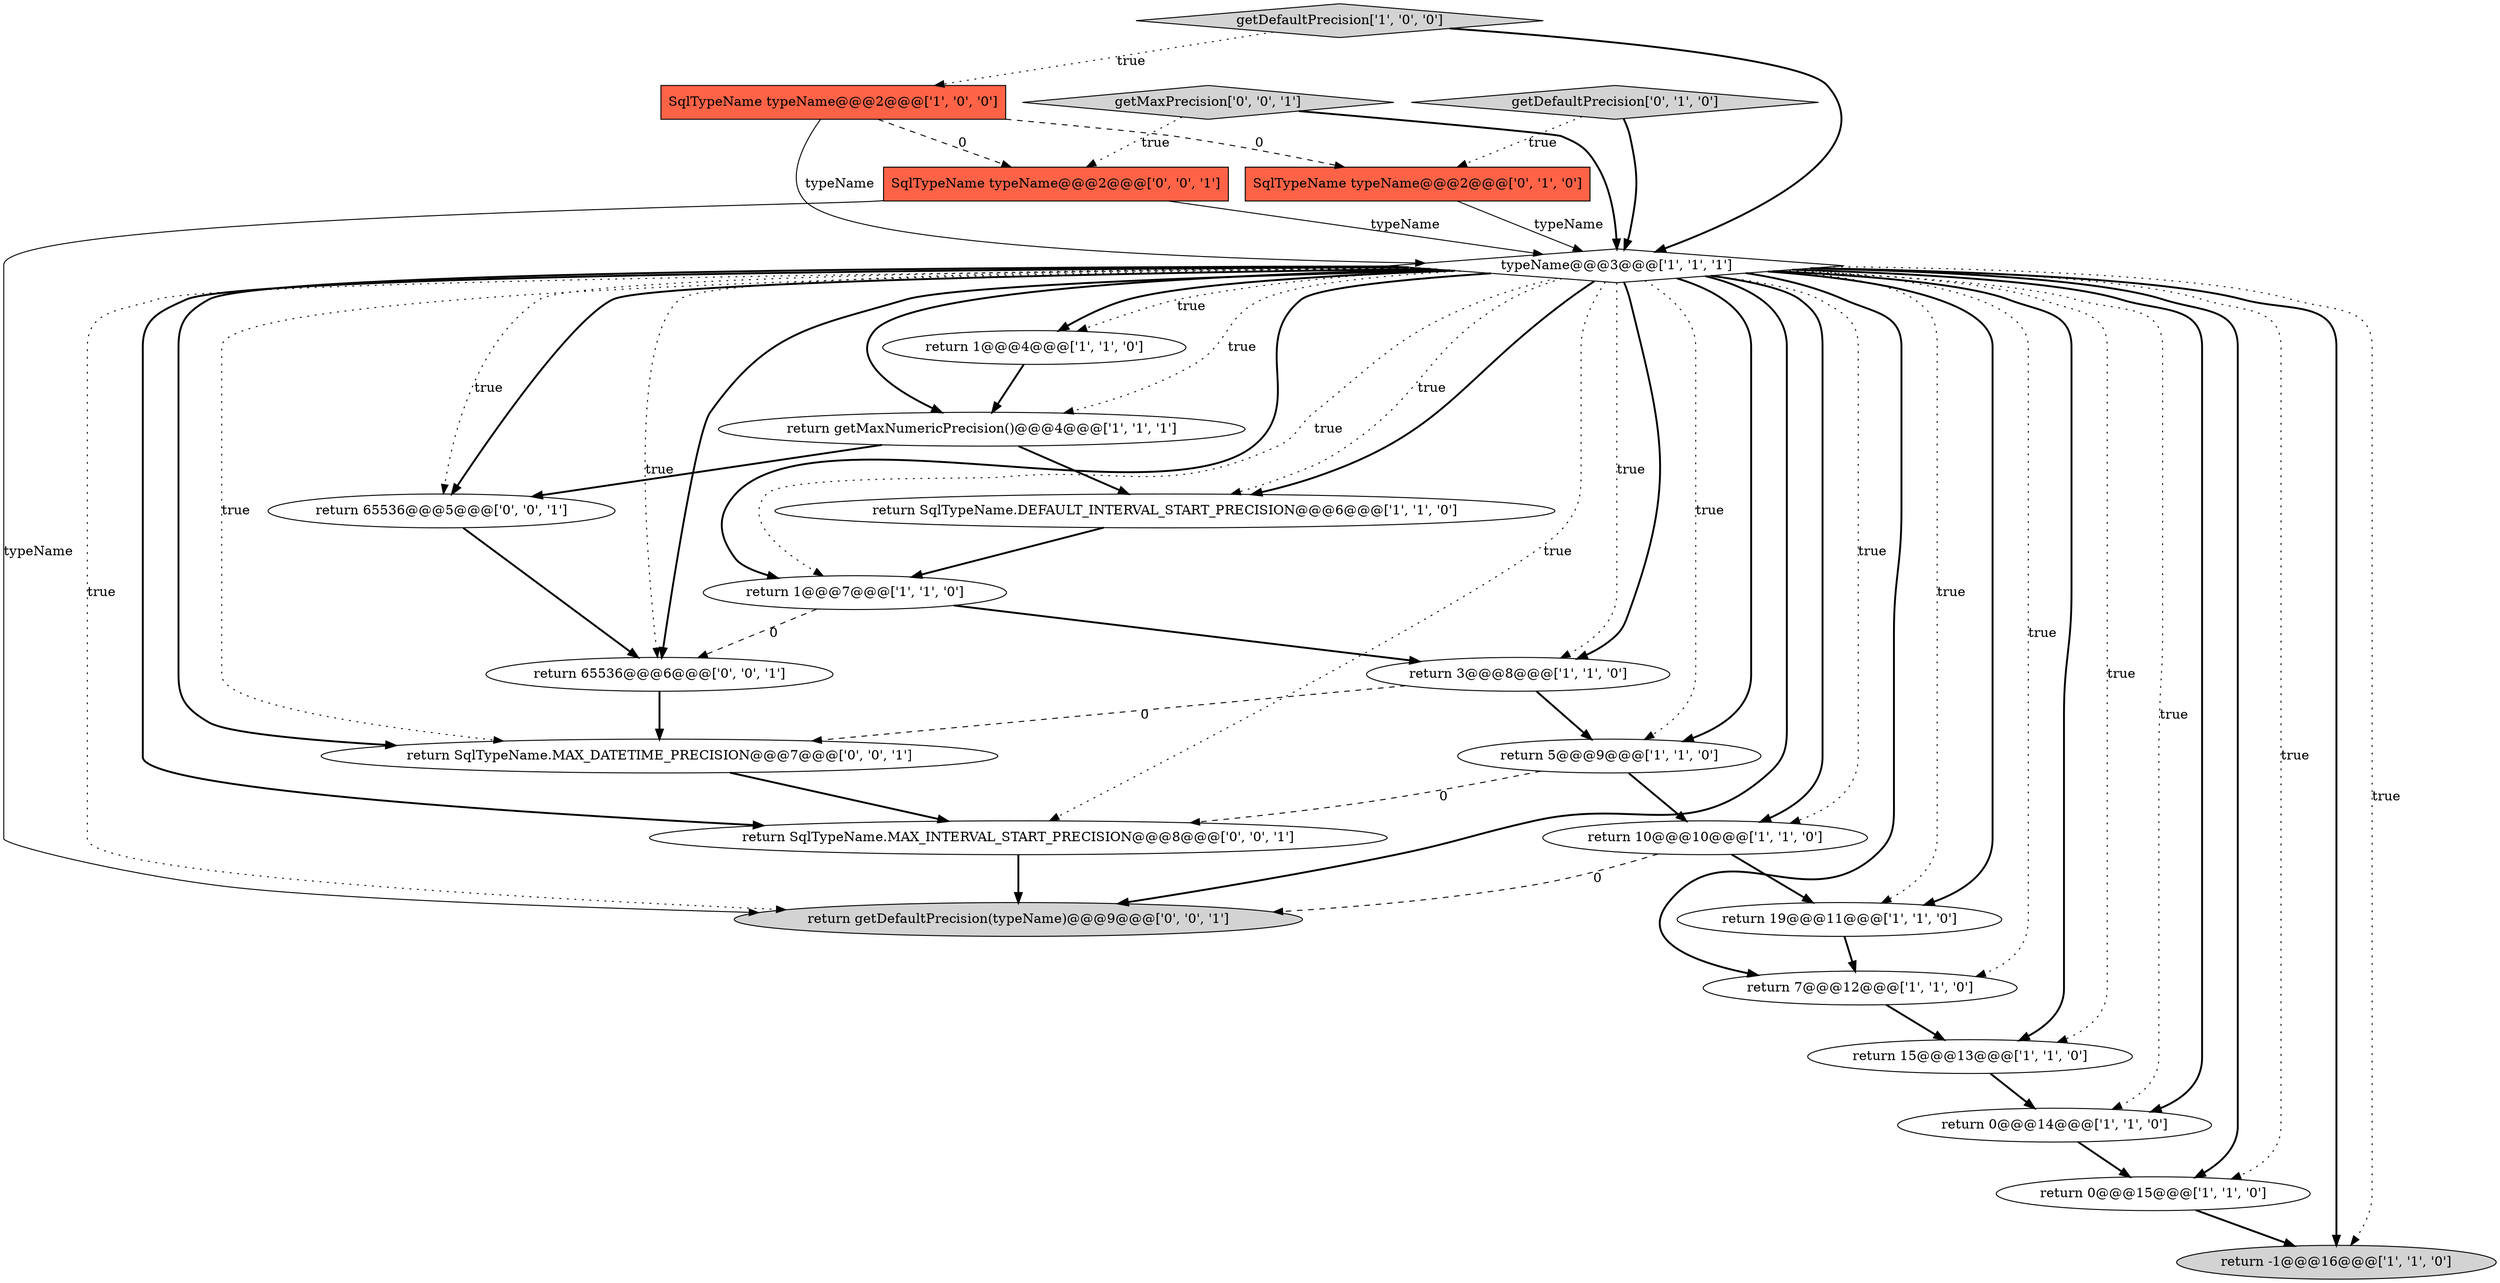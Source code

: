 digraph {
22 [style = filled, label = "SqlTypeName typeName@@@2@@@['0', '0', '1']", fillcolor = tomato, shape = box image = "AAA0AAABBB3BBB"];
6 [style = filled, label = "return 3@@@8@@@['1', '1', '0']", fillcolor = white, shape = ellipse image = "AAA0AAABBB1BBB"];
18 [style = filled, label = "getMaxPrecision['0', '0', '1']", fillcolor = lightgray, shape = diamond image = "AAA0AAABBB3BBB"];
1 [style = filled, label = "return 0@@@15@@@['1', '1', '0']", fillcolor = white, shape = ellipse image = "AAA0AAABBB1BBB"];
10 [style = filled, label = "return 19@@@11@@@['1', '1', '0']", fillcolor = white, shape = ellipse image = "AAA0AAABBB1BBB"];
14 [style = filled, label = "return 5@@@9@@@['1', '1', '0']", fillcolor = white, shape = ellipse image = "AAA0AAABBB1BBB"];
9 [style = filled, label = "return SqlTypeName.DEFAULT_INTERVAL_START_PRECISION@@@6@@@['1', '1', '0']", fillcolor = white, shape = ellipse image = "AAA0AAABBB1BBB"];
3 [style = filled, label = "SqlTypeName typeName@@@2@@@['1', '0', '0']", fillcolor = tomato, shape = box image = "AAA1AAABBB1BBB"];
20 [style = filled, label = "return SqlTypeName.MAX_DATETIME_PRECISION@@@7@@@['0', '0', '1']", fillcolor = white, shape = ellipse image = "AAA0AAABBB3BBB"];
21 [style = filled, label = "return getDefaultPrecision(typeName)@@@9@@@['0', '0', '1']", fillcolor = lightgray, shape = ellipse image = "AAA0AAABBB3BBB"];
13 [style = filled, label = "return 1@@@7@@@['1', '1', '0']", fillcolor = white, shape = ellipse image = "AAA0AAABBB1BBB"];
7 [style = filled, label = "typeName@@@3@@@['1', '1', '1']", fillcolor = white, shape = diamond image = "AAA0AAABBB1BBB"];
15 [style = filled, label = "return getMaxNumericPrecision()@@@4@@@['1', '1', '1']", fillcolor = white, shape = ellipse image = "AAA0AAABBB1BBB"];
12 [style = filled, label = "getDefaultPrecision['1', '0', '0']", fillcolor = lightgray, shape = diamond image = "AAA0AAABBB1BBB"];
4 [style = filled, label = "return 1@@@4@@@['1', '1', '0']", fillcolor = white, shape = ellipse image = "AAA0AAABBB1BBB"];
16 [style = filled, label = "SqlTypeName typeName@@@2@@@['0', '1', '0']", fillcolor = tomato, shape = box image = "AAA1AAABBB2BBB"];
0 [style = filled, label = "return 10@@@10@@@['1', '1', '0']", fillcolor = white, shape = ellipse image = "AAA0AAABBB1BBB"];
23 [style = filled, label = "return 65536@@@6@@@['0', '0', '1']", fillcolor = white, shape = ellipse image = "AAA0AAABBB3BBB"];
17 [style = filled, label = "getDefaultPrecision['0', '1', '0']", fillcolor = lightgray, shape = diamond image = "AAA0AAABBB2BBB"];
8 [style = filled, label = "return -1@@@16@@@['1', '1', '0']", fillcolor = lightgray, shape = ellipse image = "AAA0AAABBB1BBB"];
24 [style = filled, label = "return SqlTypeName.MAX_INTERVAL_START_PRECISION@@@8@@@['0', '0', '1']", fillcolor = white, shape = ellipse image = "AAA0AAABBB3BBB"];
5 [style = filled, label = "return 7@@@12@@@['1', '1', '0']", fillcolor = white, shape = ellipse image = "AAA0AAABBB1BBB"];
11 [style = filled, label = "return 15@@@13@@@['1', '1', '0']", fillcolor = white, shape = ellipse image = "AAA0AAABBB1BBB"];
2 [style = filled, label = "return 0@@@14@@@['1', '1', '0']", fillcolor = white, shape = ellipse image = "AAA0AAABBB1BBB"];
19 [style = filled, label = "return 65536@@@5@@@['0', '0', '1']", fillcolor = white, shape = ellipse image = "AAA0AAABBB3BBB"];
22->7 [style = solid, label="typeName"];
7->13 [style = bold, label=""];
14->24 [style = dashed, label="0"];
7->2 [style = dotted, label="true"];
12->3 [style = dotted, label="true"];
7->6 [style = dotted, label="true"];
23->20 [style = bold, label=""];
7->11 [style = bold, label=""];
7->1 [style = bold, label=""];
7->10 [style = dotted, label="true"];
1->8 [style = bold, label=""];
22->21 [style = solid, label="typeName"];
7->10 [style = bold, label=""];
7->19 [style = dotted, label="true"];
6->20 [style = dashed, label="0"];
2->1 [style = bold, label=""];
7->13 [style = dotted, label="true"];
4->15 [style = bold, label=""];
7->0 [style = bold, label=""];
3->22 [style = dashed, label="0"];
7->4 [style = bold, label=""];
7->9 [style = dotted, label="true"];
7->20 [style = bold, label=""];
7->0 [style = dotted, label="true"];
7->8 [style = bold, label=""];
15->19 [style = bold, label=""];
13->23 [style = dashed, label="0"];
7->15 [style = dotted, label="true"];
7->24 [style = dotted, label="true"];
11->2 [style = bold, label=""];
12->7 [style = bold, label=""];
7->5 [style = dotted, label="true"];
7->20 [style = dotted, label="true"];
17->16 [style = dotted, label="true"];
7->14 [style = bold, label=""];
7->9 [style = bold, label=""];
6->14 [style = bold, label=""];
16->7 [style = solid, label="typeName"];
17->7 [style = bold, label=""];
7->24 [style = bold, label=""];
7->5 [style = bold, label=""];
0->10 [style = bold, label=""];
7->23 [style = dotted, label="true"];
10->5 [style = bold, label=""];
7->11 [style = dotted, label="true"];
14->0 [style = bold, label=""];
24->21 [style = bold, label=""];
15->9 [style = bold, label=""];
7->2 [style = bold, label=""];
0->21 [style = dashed, label="0"];
19->23 [style = bold, label=""];
7->23 [style = bold, label=""];
7->4 [style = dotted, label="true"];
7->6 [style = bold, label=""];
3->7 [style = solid, label="typeName"];
7->21 [style = bold, label=""];
7->15 [style = bold, label=""];
18->22 [style = dotted, label="true"];
5->11 [style = bold, label=""];
13->6 [style = bold, label=""];
18->7 [style = bold, label=""];
7->1 [style = dotted, label="true"];
7->8 [style = dotted, label="true"];
7->21 [style = dotted, label="true"];
20->24 [style = bold, label=""];
7->19 [style = bold, label=""];
3->16 [style = dashed, label="0"];
9->13 [style = bold, label=""];
7->14 [style = dotted, label="true"];
}

